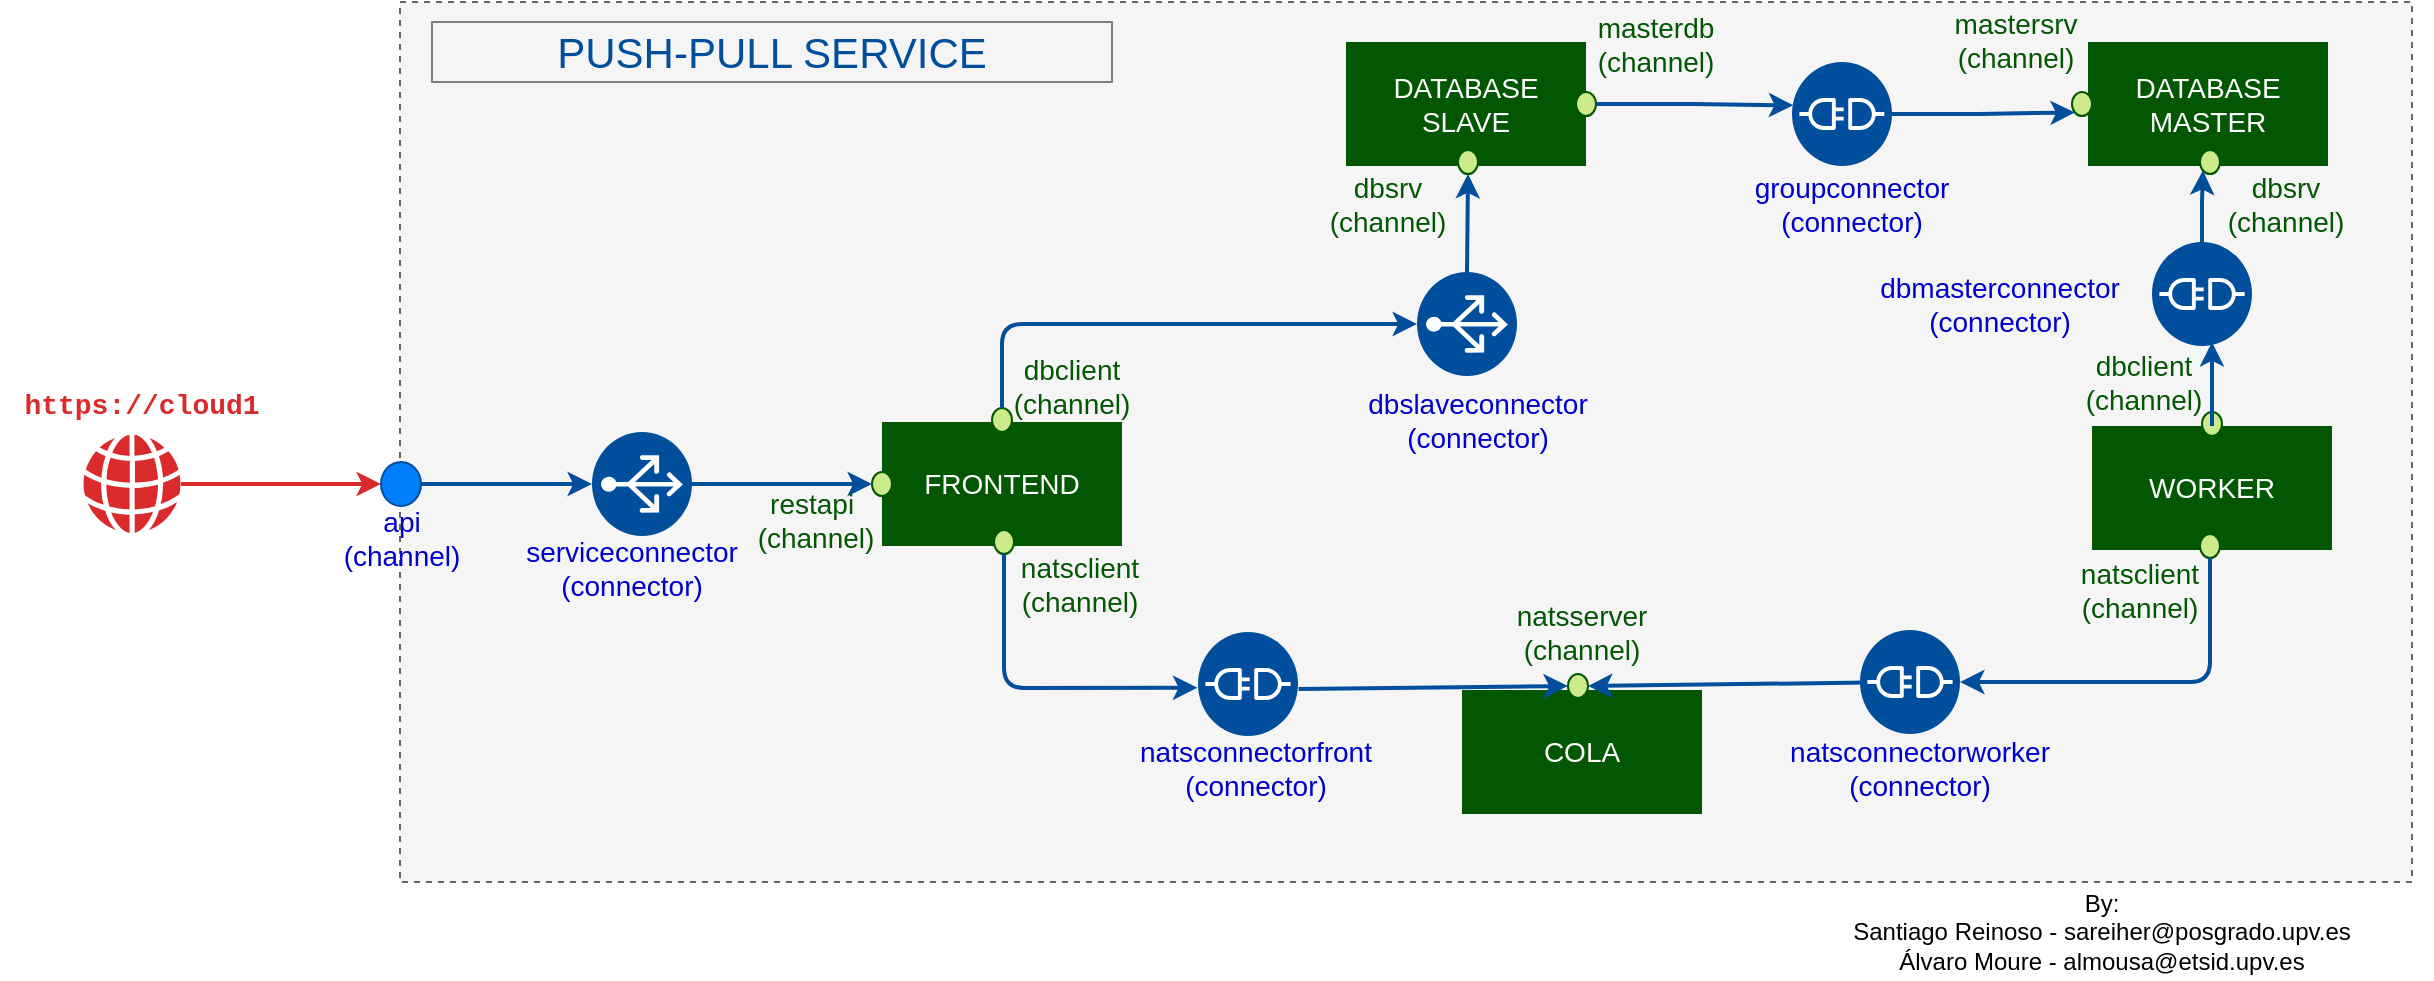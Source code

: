 <mxfile version="16.5.2" type="device"><diagram id="MQ0euR9UfSY_rMfaEaZ5" name="Página-1"><mxGraphModel dx="1358" dy="925" grid="1" gridSize="10" guides="1" tooltips="1" connect="1" arrows="1" fold="1" page="1" pageScale="1" pageWidth="1169" pageHeight="827" math="0" shadow="0"><root><mxCell id="0"/><mxCell id="1" parent="0"/><mxCell id="it6DbPsqVgLSYvj5rpOy-44" value="" style="rounded=0;whiteSpace=wrap;html=1;fillColor=#f5f5f5;fontColor=#333333;strokeColor=#666666;dashed=1;" parent="1" vertex="1"><mxGeometry x="254" y="30" width="1006" height="440" as="geometry"/></mxCell><mxCell id="m1I0FSoJJwckv8HuoxaX-35" value="" style="ellipse;whiteSpace=wrap;html=1;aspect=fixed;strokeColor=#004E9C;fontColor=#FFFFFF;fillColor=#007FFF;" parent="1" vertex="1"><mxGeometry x="244.5" y="260" width="20" height="22" as="geometry"/></mxCell><mxCell id="m1I0FSoJJwckv8HuoxaX-36" value="" style="group" parent="1" vertex="1" connectable="0"><mxGeometry x="490" y="240" width="130" height="62" as="geometry"/></mxCell><mxCell id="m1I0FSoJJwckv8HuoxaX-37" value="&lt;font style=&quot;font-size: 14px&quot;&gt;FRONTEND&lt;br&gt;&lt;/font&gt;" style="rounded=0;whiteSpace=wrap;html=1;fillColor=#035703;strokeColor=none;fontColor=#FFFFFF;" parent="m1I0FSoJJwckv8HuoxaX-36" vertex="1"><mxGeometry x="5" width="120" height="62" as="geometry"/></mxCell><mxCell id="m1I0FSoJJwckv8HuoxaX-38" value="" style="ellipse;whiteSpace=wrap;html=1;aspect=fixed;fontColor=#FFFFFF;strokeColor=#035703;fillColor=#CDEB8B;" parent="m1I0FSoJJwckv8HuoxaX-36" vertex="1"><mxGeometry y="25" width="10" height="12" as="geometry"/></mxCell><mxCell id="CVhFSLJ4JHK0CXiv1-sc-11" value="" style="ellipse;whiteSpace=wrap;html=1;aspect=fixed;fontColor=#FFFFFF;strokeColor=#035703;fillColor=#CDEB8B;" parent="m1I0FSoJJwckv8HuoxaX-36" vertex="1"><mxGeometry x="61" y="54" width="10" height="12" as="geometry"/></mxCell><mxCell id="m1I0FSoJJwckv8HuoxaX-40" value="" style="group" parent="1" vertex="1" connectable="0"><mxGeometry x="350" y="245" width="50" height="52" as="geometry"/></mxCell><mxCell id="m1I0FSoJJwckv8HuoxaX-41" value="" style="ellipse;whiteSpace=wrap;html=1;aspect=fixed;fillColor=#004E9C;strokeColor=none;" parent="m1I0FSoJJwckv8HuoxaX-40" vertex="1"><mxGeometry width="50" height="52" as="geometry"/></mxCell><mxCell id="m1I0FSoJJwckv8HuoxaX-42" value="" style="aspect=fixed;pointerEvents=1;shadow=0;dashed=0;html=1;strokeColor=none;labelPosition=center;verticalLabelPosition=bottom;verticalAlign=top;align=center;shape=mxgraph.azure.load_balancer_generic;fillColor=#FFFFFF;rotation=-90;" parent="m1I0FSoJJwckv8HuoxaX-40" vertex="1"><mxGeometry x="10.611" y="5.556" width="28.778" height="40.889" as="geometry"/></mxCell><mxCell id="m1I0FSoJJwckv8HuoxaX-43" value="" style="endArrow=classic;html=1;fontColor=#FFFFFF;strokeColor=#004E9C;strokeWidth=2;exitX=1;exitY=0.5;exitDx=0;exitDy=0;entryX=0;entryY=0.5;entryDx=0;entryDy=0;" parent="1" source="m1I0FSoJJwckv8HuoxaX-35" target="m1I0FSoJJwckv8HuoxaX-41" edge="1"><mxGeometry width="50" height="50" relative="1" as="geometry"><mxPoint x="293.5" y="640" as="sourcePoint"/><mxPoint x="383.5" y="640" as="targetPoint"/></mxGeometry></mxCell><mxCell id="m1I0FSoJJwckv8HuoxaX-44" value="" style="endArrow=classic;html=1;fontColor=#FFFFFF;strokeColor=#004E9C;strokeWidth=2;exitX=1;exitY=0.5;exitDx=0;exitDy=0;entryX=0;entryY=0.5;entryDx=0;entryDy=0;" parent="1" source="m1I0FSoJJwckv8HuoxaX-41" target="m1I0FSoJJwckv8HuoxaX-38" edge="1"><mxGeometry width="50" height="50" relative="1" as="geometry"><mxPoint x="262.5" y="280" as="sourcePoint"/><mxPoint x="332.5" y="280" as="targetPoint"/></mxGeometry></mxCell><mxCell id="m1I0FSoJJwckv8HuoxaX-45" value="&lt;font style=&quot;font-size: 14px&quot;&gt;restapi&amp;nbsp;&lt;br&gt;(channel)&lt;br&gt;&lt;/font&gt;" style="text;html=1;strokeColor=none;fillColor=none;align=center;verticalAlign=middle;whiteSpace=wrap;rounded=0;fontSize=14;fontColor=#035703;" parent="1" vertex="1"><mxGeometry x="434" y="278" width="56" height="22" as="geometry"/></mxCell><mxCell id="m1I0FSoJJwckv8HuoxaX-59" value="&lt;font style=&quot;font-size: 14px&quot;&gt;&lt;font style=&quot;font-size: 14px&quot;&gt;api&lt;br&gt;&lt;/font&gt;(channel)&lt;br style=&quot;font-size: 14px&quot;&gt;&lt;/font&gt;" style="text;html=1;strokeColor=none;fillColor=none;align=center;verticalAlign=middle;whiteSpace=wrap;rounded=0;fontSize=14;fontColor=#0000CC;" parent="1" vertex="1"><mxGeometry x="234.5" y="286.5" width="40" height="22" as="geometry"/></mxCell><mxCell id="ysPl8cTqWRdODEYO2fgO-120" value="" style="endArrow=classic;html=1;entryX=0;entryY=0.5;entryDx=0;entryDy=0;strokeWidth=2;rounded=1;strokeColor=#D92B2B;" parent="1" source="ysPl8cTqWRdODEYO2fgO-121" target="m1I0FSoJJwckv8HuoxaX-35" edge="1"><mxGeometry width="50" height="50" relative="1" as="geometry"><mxPoint x="203.5" y="790" as="sourcePoint"/><mxPoint x="313.5" y="540" as="targetPoint"/></mxGeometry></mxCell><mxCell id="ysPl8cTqWRdODEYO2fgO-121" value="" style="pointerEvents=1;shadow=0;dashed=0;html=1;strokeColor=none;labelPosition=center;verticalLabelPosition=bottom;verticalAlign=top;outlineConnect=0;align=center;shape=mxgraph.office.concepts.globe_internet;fillColor=#D92B2B;" parent="1" vertex="1"><mxGeometry x="95.5" y="246.5" width="49" height="49" as="geometry"/></mxCell><mxCell id="m1I0FSoJJwckv8HuoxaX-32" value="&lt;font color=&quot;#d92b2b&quot; face=&quot;Courier New&quot; style=&quot;font-size: 14px&quot;&gt;&lt;b style=&quot;font-size: 14px&quot;&gt;https://cloud1&lt;br&gt;&lt;/b&gt;&lt;/font&gt;" style="text;html=1;strokeColor=none;fillColor=none;align=center;verticalAlign=middle;whiteSpace=wrap;rounded=0;fontColor=#FFFFFF;fontSize=14;" parent="1" vertex="1"><mxGeometry x="54.5" y="220" width="140" height="22" as="geometry"/></mxCell><mxCell id="RAqbqAPZpjjaH81JNqXH-1" value="&lt;font style=&quot;font-size: 14px&quot;&gt;serviceconnector&lt;br&gt;(connector)&lt;br style=&quot;font-size: 14px&quot;&gt;&lt;/font&gt;" style="text;html=1;strokeColor=none;fillColor=none;align=center;verticalAlign=middle;whiteSpace=wrap;rounded=0;fontSize=14;fontColor=#0000CC;" parent="1" vertex="1"><mxGeometry x="350" y="302" width="40" height="22" as="geometry"/></mxCell><mxCell id="2IimvF8qheaG7CD15ACy-1" value="&lt;font color=&quot;#004e9c&quot;&gt;&lt;span style=&quot;font-size: 21px&quot;&gt;PUSH-PULL SERVICE&lt;/span&gt;&lt;/font&gt;" style="text;html=1;strokeColor=#808080;fillColor=none;align=center;verticalAlign=middle;whiteSpace=wrap;rounded=0;" parent="1" vertex="1"><mxGeometry x="270" y="40" width="340" height="30" as="geometry"/></mxCell><mxCell id="CVhFSLJ4JHK0CXiv1-sc-1" value="" style="group" parent="1" vertex="1" connectable="0"><mxGeometry x="780" y="383" width="130" height="62" as="geometry"/></mxCell><mxCell id="CVhFSLJ4JHK0CXiv1-sc-2" value="&lt;font style=&quot;font-size: 14px&quot;&gt;COLA&lt;br&gt;&lt;/font&gt;" style="rounded=0;whiteSpace=wrap;html=1;fillColor=#035703;strokeColor=none;fontColor=#FFFFFF;" parent="CVhFSLJ4JHK0CXiv1-sc-1" vertex="1"><mxGeometry x="5" y="-9" width="120" height="62" as="geometry"/></mxCell><mxCell id="CVhFSLJ4JHK0CXiv1-sc-3" value="" style="ellipse;whiteSpace=wrap;html=1;aspect=fixed;fontColor=#FFFFFF;strokeColor=#035703;fillColor=#CDEB8B;" parent="CVhFSLJ4JHK0CXiv1-sc-1" vertex="1"><mxGeometry x="58" y="-17" width="10" height="12" as="geometry"/></mxCell><mxCell id="CVhFSLJ4JHK0CXiv1-sc-7" value="" style="endArrow=classic;html=1;fontColor=#FFFFFF;strokeColor=#004E9C;strokeWidth=2;exitX=0.5;exitY=1;exitDx=0;exitDy=0;entryX=-0.006;entryY=0.535;entryDx=0;entryDy=0;entryPerimeter=0;" parent="1" source="CVhFSLJ4JHK0CXiv1-sc-11" target="it6DbPsqVgLSYvj5rpOy-12" edge="1"><mxGeometry width="50" height="50" relative="1" as="geometry"><mxPoint x="628" y="450" as="sourcePoint"/><mxPoint x="720" y="271" as="targetPoint"/><Array as="points"><mxPoint x="556" y="373"/></Array></mxGeometry></mxCell><mxCell id="CVhFSLJ4JHK0CXiv1-sc-8" value="" style="endArrow=classic;html=1;fontColor=#FFFFFF;strokeColor=#004E9C;strokeWidth=2;exitX=1.006;exitY=0.548;exitDx=0;exitDy=0;exitPerimeter=0;entryX=0;entryY=0.5;entryDx=0;entryDy=0;" parent="1" source="it6DbPsqVgLSYvj5rpOy-12" target="CVhFSLJ4JHK0CXiv1-sc-3" edge="1"><mxGeometry width="50" height="50" relative="1" as="geometry"><mxPoint x="780" y="273" as="sourcePoint"/><mxPoint x="880" y="373" as="targetPoint"/></mxGeometry></mxCell><mxCell id="CVhFSLJ4JHK0CXiv1-sc-9" value="&lt;font style=&quot;font-size: 14px&quot;&gt;natsserver&lt;br&gt;(channel)&lt;br&gt;&lt;/font&gt;" style="text;html=1;strokeColor=none;fillColor=none;align=center;verticalAlign=middle;whiteSpace=wrap;rounded=0;fontSize=14;fontColor=#035703;" parent="1" vertex="1"><mxGeometry x="817" y="334" width="56" height="22" as="geometry"/></mxCell><mxCell id="CVhFSLJ4JHK0CXiv1-sc-10" value="&lt;font style=&quot;font-size: 14px&quot;&gt;natsconnectorfront&lt;br&gt;(connector)&lt;br style=&quot;font-size: 14px&quot;&gt;&lt;/font&gt;" style="text;html=1;strokeColor=none;fillColor=none;align=center;verticalAlign=middle;whiteSpace=wrap;rounded=0;fontSize=14;fontColor=#0000CC;" parent="1" vertex="1"><mxGeometry x="662" y="402" width="40" height="22" as="geometry"/></mxCell><mxCell id="CVhFSLJ4JHK0CXiv1-sc-12" value="&lt;font style=&quot;font-size: 14px&quot;&gt;natsclient&lt;br&gt;(channel)&lt;br&gt;&lt;/font&gt;" style="text;html=1;strokeColor=none;fillColor=none;align=center;verticalAlign=middle;whiteSpace=wrap;rounded=0;fontSize=14;fontColor=#035703;" parent="1" vertex="1"><mxGeometry x="566" y="310" width="56" height="22" as="geometry"/></mxCell><mxCell id="BQwHUEOmLwNRJO7mUzcN-18" value="" style="endArrow=classic;html=1;fontColor=#FFFFFF;strokeColor=#004E9C;strokeWidth=2;entryX=1;entryY=0.5;entryDx=0;entryDy=0;" parent="1" source="it6DbPsqVgLSYvj5rpOy-21" target="CVhFSLJ4JHK0CXiv1-sc-3" edge="1"><mxGeometry width="50" height="50" relative="1" as="geometry"><mxPoint x="1000" y="260" as="sourcePoint"/><mxPoint x="960.0" y="209" as="targetPoint"/></mxGeometry></mxCell><mxCell id="it6DbPsqVgLSYvj5rpOy-5" value="" style="group" parent="1" vertex="1" connectable="0"><mxGeometry x="1100" y="242" width="125" height="62" as="geometry"/></mxCell><mxCell id="BQwHUEOmLwNRJO7mUzcN-2" value="&lt;font style=&quot;font-size: 14px&quot;&gt;WORKER&lt;br&gt;&lt;/font&gt;" style="rounded=0;whiteSpace=wrap;html=1;fillColor=#035703;strokeColor=none;fontColor=#FFFFFF;" parent="it6DbPsqVgLSYvj5rpOy-5" vertex="1"><mxGeometry width="120" height="62" as="geometry"/></mxCell><mxCell id="BQwHUEOmLwNRJO7mUzcN-3" value="" style="ellipse;whiteSpace=wrap;html=1;aspect=fixed;fontColor=#FFFFFF;strokeColor=#035703;fillColor=#CDEB8B;" parent="it6DbPsqVgLSYvj5rpOy-5" vertex="1"><mxGeometry x="55" y="-7" width="10" height="12" as="geometry"/></mxCell><mxCell id="BQwHUEOmLwNRJO7mUzcN-14" value="" style="ellipse;whiteSpace=wrap;html=1;aspect=fixed;fontColor=#FFFFFF;strokeColor=#035703;fillColor=#CDEB8B;" parent="it6DbPsqVgLSYvj5rpOy-5" vertex="1"><mxGeometry x="54" y="54" width="10" height="12" as="geometry"/></mxCell><mxCell id="it6DbPsqVgLSYvj5rpOy-11" value="" style="group" parent="1" vertex="1" connectable="0"><mxGeometry x="653" y="345" width="50" height="52" as="geometry"/></mxCell><mxCell id="it6DbPsqVgLSYvj5rpOy-12" value="" style="ellipse;whiteSpace=wrap;html=1;aspect=fixed;fillColor=#004E9C;strokeColor=none;" parent="it6DbPsqVgLSYvj5rpOy-11" vertex="1"><mxGeometry width="50" height="52" as="geometry"/></mxCell><mxCell id="it6DbPsqVgLSYvj5rpOy-10" value="" style="sketch=0;outlineConnect=0;fontColor=#232F3E;gradientColor=none;fillColor=#FFFFFF;strokeColor=none;dashed=0;verticalLabelPosition=bottom;verticalAlign=top;align=center;html=1;fontSize=12;fontStyle=0;aspect=fixed;pointerEvents=1;shape=mxgraph.aws4.connector;" parent="it6DbPsqVgLSYvj5rpOy-11" vertex="1"><mxGeometry x="3.59" y="18.04" width="42.82" height="15.92" as="geometry"/></mxCell><mxCell id="it6DbPsqVgLSYvj5rpOy-19" value="" style="group" parent="1" vertex="1" connectable="0"><mxGeometry x="984" y="344" width="50" height="52" as="geometry"/></mxCell><mxCell id="it6DbPsqVgLSYvj5rpOy-20" value="" style="ellipse;whiteSpace=wrap;html=1;aspect=fixed;fillColor=#004E9C;strokeColor=none;" parent="it6DbPsqVgLSYvj5rpOy-19" vertex="1"><mxGeometry width="50" height="52" as="geometry"/></mxCell><mxCell id="it6DbPsqVgLSYvj5rpOy-21" value="" style="sketch=0;outlineConnect=0;fontColor=#232F3E;gradientColor=none;fillColor=#FFFFFF;strokeColor=none;dashed=0;verticalLabelPosition=bottom;verticalAlign=top;align=center;html=1;fontSize=12;fontStyle=0;aspect=fixed;pointerEvents=1;shape=mxgraph.aws4.connector;" parent="it6DbPsqVgLSYvj5rpOy-19" vertex="1"><mxGeometry x="3.59" y="18.04" width="42.82" height="15.92" as="geometry"/></mxCell><mxCell id="it6DbPsqVgLSYvj5rpOy-25" value="&lt;font style=&quot;font-size: 14px&quot;&gt;natsconnectorworker&lt;br&gt;(connector)&lt;br style=&quot;font-size: 14px&quot;&gt;&lt;/font&gt;" style="text;html=1;strokeColor=none;fillColor=none;align=center;verticalAlign=middle;whiteSpace=wrap;rounded=0;fontSize=14;fontColor=#0000CC;" parent="1" vertex="1"><mxGeometry x="994" y="402" width="40" height="22" as="geometry"/></mxCell><mxCell id="it6DbPsqVgLSYvj5rpOy-26" value="" style="endArrow=classic;html=1;fontColor=#FFFFFF;strokeColor=#004E9C;strokeWidth=2;entryX=1;entryY=0.5;entryDx=0;entryDy=0;exitX=0.5;exitY=1;exitDx=0;exitDy=0;" parent="1" source="BQwHUEOmLwNRJO7mUzcN-14" target="it6DbPsqVgLSYvj5rpOy-20" edge="1"><mxGeometry width="50" height="50" relative="1" as="geometry"><mxPoint x="1229.708" y="367.09" as="sourcePoint"/><mxPoint x="1090.0" y="374.9" as="targetPoint"/><Array as="points"><mxPoint x="1159" y="370"/></Array></mxGeometry></mxCell><mxCell id="it6DbPsqVgLSYvj5rpOy-27" value="&lt;font style=&quot;font-size: 14px&quot;&gt;natsclient&lt;br&gt;(channel)&lt;br&gt;&lt;/font&gt;" style="text;html=1;strokeColor=none;fillColor=none;align=center;verticalAlign=middle;whiteSpace=wrap;rounded=0;fontSize=14;fontColor=#035703;" parent="1" vertex="1"><mxGeometry x="1096" y="313" width="56" height="22" as="geometry"/></mxCell><mxCell id="it6DbPsqVgLSYvj5rpOy-28" value="" style="group" parent="1" vertex="1" connectable="0"><mxGeometry x="727" y="50" width="125" height="62" as="geometry"/></mxCell><mxCell id="it6DbPsqVgLSYvj5rpOy-29" value="&lt;font style=&quot;font-size: 14px&quot;&gt;DATABASE&lt;br&gt;SLAVE&lt;br&gt;&lt;/font&gt;" style="rounded=0;whiteSpace=wrap;html=1;fillColor=#035703;strokeColor=none;fontColor=#FFFFFF;" parent="it6DbPsqVgLSYvj5rpOy-28" vertex="1"><mxGeometry width="120" height="62" as="geometry"/></mxCell><mxCell id="it6DbPsqVgLSYvj5rpOy-30" value="" style="ellipse;whiteSpace=wrap;html=1;aspect=fixed;fontColor=#FFFFFF;strokeColor=#035703;fillColor=#CDEB8B;" parent="it6DbPsqVgLSYvj5rpOy-28" vertex="1"><mxGeometry x="56" y="54" width="10" height="12" as="geometry"/></mxCell><mxCell id="Yn5QOreX8rXMvujQJ4bF-10" value="" style="ellipse;whiteSpace=wrap;html=1;aspect=fixed;fontColor=#FFFFFF;strokeColor=#035703;fillColor=#CDEB8B;" vertex="1" parent="it6DbPsqVgLSYvj5rpOy-28"><mxGeometry x="115" y="25" width="10" height="12" as="geometry"/></mxCell><mxCell id="it6DbPsqVgLSYvj5rpOy-32" value="" style="ellipse;whiteSpace=wrap;html=1;aspect=fixed;fontColor=#FFFFFF;strokeColor=#035703;fillColor=#CDEB8B;" parent="1" vertex="1"><mxGeometry x="550" y="233" width="10" height="12" as="geometry"/></mxCell><mxCell id="it6DbPsqVgLSYvj5rpOy-34" value="" style="group" parent="1" vertex="1" connectable="0"><mxGeometry x="762.5" y="170" width="50" height="52" as="geometry"/></mxCell><mxCell id="it6DbPsqVgLSYvj5rpOy-35" value="" style="ellipse;whiteSpace=wrap;html=1;aspect=fixed;fillColor=#004E9C;strokeColor=none;" parent="it6DbPsqVgLSYvj5rpOy-34" vertex="1"><mxGeometry y="-5" width="50" height="52" as="geometry"/></mxCell><mxCell id="it6DbPsqVgLSYvj5rpOy-36" value="" style="aspect=fixed;pointerEvents=1;shadow=0;dashed=0;html=1;strokeColor=none;labelPosition=center;verticalLabelPosition=bottom;verticalAlign=top;align=center;shape=mxgraph.azure.load_balancer_generic;fillColor=#FFFFFF;rotation=-90;" parent="it6DbPsqVgLSYvj5rpOy-34" vertex="1"><mxGeometry x="10.611" y="0.556" width="28.778" height="40.889" as="geometry"/></mxCell><mxCell id="it6DbPsqVgLSYvj5rpOy-37" value="" style="endArrow=classic;html=1;fontColor=#FFFFFF;strokeColor=#004E9C;strokeWidth=2;exitX=0.5;exitY=0;exitDx=0;exitDy=0;entryX=0;entryY=0.5;entryDx=0;entryDy=0;" parent="1" source="it6DbPsqVgLSYvj5rpOy-32" target="it6DbPsqVgLSYvj5rpOy-35" edge="1"><mxGeometry width="50" height="50" relative="1" as="geometry"><mxPoint x="585" y="200" as="sourcePoint"/><mxPoint x="675" y="200" as="targetPoint"/><Array as="points"><mxPoint x="555" y="191"/></Array></mxGeometry></mxCell><mxCell id="it6DbPsqVgLSYvj5rpOy-39" value="&lt;font style=&quot;font-size: 14px&quot;&gt;dbslaveconnector&lt;br&gt;(connector)&lt;br style=&quot;font-size: 14px&quot;&gt;&lt;/font&gt;" style="text;html=1;strokeColor=none;fillColor=none;align=center;verticalAlign=middle;whiteSpace=wrap;rounded=0;fontSize=14;fontColor=#0000CC;" parent="1" vertex="1"><mxGeometry x="772.5" y="228" width="40" height="22" as="geometry"/></mxCell><mxCell id="it6DbPsqVgLSYvj5rpOy-40" value="&lt;font style=&quot;font-size: 14px&quot;&gt;dbclient&lt;br&gt;(channel)&lt;br&gt;&lt;/font&gt;" style="text;html=1;strokeColor=none;fillColor=none;align=center;verticalAlign=middle;whiteSpace=wrap;rounded=0;fontSize=14;fontColor=#035703;" parent="1" vertex="1"><mxGeometry x="1098" y="209" width="56" height="22" as="geometry"/></mxCell><mxCell id="it6DbPsqVgLSYvj5rpOy-41" value="&lt;font style=&quot;font-size: 14px&quot;&gt;dbclient&lt;br&gt;(channel)&lt;br&gt;&lt;/font&gt;" style="text;html=1;strokeColor=none;fillColor=none;align=center;verticalAlign=middle;whiteSpace=wrap;rounded=0;fontSize=14;fontColor=#035703;" parent="1" vertex="1"><mxGeometry x="562" y="211" width="56" height="22" as="geometry"/></mxCell><mxCell id="it6DbPsqVgLSYvj5rpOy-42" value="" style="endArrow=classic;html=1;fontColor=#FFFFFF;strokeColor=#004E9C;strokeWidth=2;exitX=0.5;exitY=0;exitDx=0;exitDy=0;entryX=0.5;entryY=1;entryDx=0;entryDy=0;" parent="1" source="it6DbPsqVgLSYvj5rpOy-35" target="it6DbPsqVgLSYvj5rpOy-30" edge="1"><mxGeometry width="50" height="50" relative="1" as="geometry"><mxPoint x="777.5" y="140" as="sourcePoint"/><mxPoint x="867.5" y="140" as="targetPoint"/></mxGeometry></mxCell><mxCell id="it6DbPsqVgLSYvj5rpOy-43" value="&lt;font style=&quot;font-size: 14px&quot;&gt;dbsrv&lt;br&gt;(channel)&lt;br&gt;&lt;/font&gt;" style="text;html=1;strokeColor=none;fillColor=none;align=center;verticalAlign=middle;whiteSpace=wrap;rounded=0;fontSize=14;fontColor=#035703;" parent="1" vertex="1"><mxGeometry x="720" y="120" width="56" height="22" as="geometry"/></mxCell><mxCell id="it6DbPsqVgLSYvj5rpOy-45" value="By:&lt;br style=&quot;font-size: 12px&quot;&gt;Santiago Reinoso - sareiher@posgrado.upv.es&lt;br&gt;Álvaro Moure - almousa@etsid.upv.es" style="text;html=1;strokeColor=none;fillColor=none;align=center;verticalAlign=middle;whiteSpace=wrap;rounded=0;dashed=1;fontSize=12;" parent="1" vertex="1"><mxGeometry x="940" y="480" width="330" height="30" as="geometry"/></mxCell><mxCell id="it6DbPsqVgLSYvj5rpOy-46" style="edgeStyle=orthogonalEdgeStyle;rounded=0;orthogonalLoop=1;jettySize=auto;html=1;exitX=0.5;exitY=1;exitDx=0;exitDy=0;fontSize=12;" parent="1" source="it6DbPsqVgLSYvj5rpOy-45" target="it6DbPsqVgLSYvj5rpOy-45" edge="1"><mxGeometry relative="1" as="geometry"/></mxCell><mxCell id="Yn5QOreX8rXMvujQJ4bF-2" value="" style="group" vertex="1" connectable="0" parent="1"><mxGeometry x="1098" y="50" width="125" height="62" as="geometry"/></mxCell><mxCell id="Yn5QOreX8rXMvujQJ4bF-3" value="&lt;font style=&quot;font-size: 14px&quot;&gt;DATABASE&lt;br&gt;MASTER&lt;br&gt;&lt;/font&gt;" style="rounded=0;whiteSpace=wrap;html=1;fillColor=#035703;strokeColor=none;fontColor=#FFFFFF;" vertex="1" parent="Yn5QOreX8rXMvujQJ4bF-2"><mxGeometry width="120" height="62" as="geometry"/></mxCell><mxCell id="Yn5QOreX8rXMvujQJ4bF-4" value="" style="ellipse;whiteSpace=wrap;html=1;aspect=fixed;fontColor=#FFFFFF;strokeColor=#035703;fillColor=#CDEB8B;" vertex="1" parent="Yn5QOreX8rXMvujQJ4bF-2"><mxGeometry x="56" y="54" width="10" height="12" as="geometry"/></mxCell><mxCell id="Yn5QOreX8rXMvujQJ4bF-7" value="" style="group" vertex="1" connectable="0" parent="1"><mxGeometry x="950" y="60" width="50" height="52" as="geometry"/></mxCell><mxCell id="Yn5QOreX8rXMvujQJ4bF-8" value="" style="ellipse;whiteSpace=wrap;html=1;aspect=fixed;fillColor=#004E9C;strokeColor=none;" vertex="1" parent="Yn5QOreX8rXMvujQJ4bF-7"><mxGeometry width="50" height="52" as="geometry"/></mxCell><mxCell id="Yn5QOreX8rXMvujQJ4bF-9" value="" style="sketch=0;outlineConnect=0;fontColor=#232F3E;gradientColor=none;fillColor=#FFFFFF;strokeColor=none;dashed=0;verticalLabelPosition=bottom;verticalAlign=top;align=center;html=1;fontSize=12;fontStyle=0;aspect=fixed;pointerEvents=1;shape=mxgraph.aws4.connector;" vertex="1" parent="Yn5QOreX8rXMvujQJ4bF-7"><mxGeometry x="3.59" y="18.04" width="42.82" height="15.92" as="geometry"/></mxCell><mxCell id="Yn5QOreX8rXMvujQJ4bF-15" value="" style="ellipse;whiteSpace=wrap;html=1;aspect=fixed;fontColor=#FFFFFF;strokeColor=#035703;fillColor=#CDEB8B;" vertex="1" parent="1"><mxGeometry x="1090" y="75" width="10" height="12" as="geometry"/></mxCell><mxCell id="Yn5QOreX8rXMvujQJ4bF-16" value="&lt;font style=&quot;font-size: 14px&quot;&gt;dbsrv&lt;br&gt;(channel)&lt;br&gt;&lt;/font&gt;" style="text;html=1;strokeColor=none;fillColor=none;align=center;verticalAlign=middle;whiteSpace=wrap;rounded=0;fontSize=14;fontColor=#035703;" vertex="1" parent="1"><mxGeometry x="1169" y="120" width="56" height="22" as="geometry"/></mxCell><mxCell id="Yn5QOreX8rXMvujQJ4bF-17" value="&lt;font style=&quot;font-size: 14px&quot;&gt;masterdb&lt;br&gt;(channel)&lt;br&gt;&lt;/font&gt;" style="text;html=1;strokeColor=none;fillColor=none;align=center;verticalAlign=middle;whiteSpace=wrap;rounded=0;fontSize=14;fontColor=#035703;" vertex="1" parent="1"><mxGeometry x="854" y="40" width="56" height="22" as="geometry"/></mxCell><mxCell id="Yn5QOreX8rXMvujQJ4bF-18" value="&lt;font style=&quot;font-size: 14px&quot;&gt;mastersrv&lt;br&gt;(channel)&lt;br&gt;&lt;/font&gt;" style="text;html=1;strokeColor=none;fillColor=none;align=center;verticalAlign=middle;whiteSpace=wrap;rounded=0;fontSize=14;fontColor=#035703;" vertex="1" parent="1"><mxGeometry x="1034" y="38" width="56" height="22" as="geometry"/></mxCell><mxCell id="Yn5QOreX8rXMvujQJ4bF-20" style="edgeStyle=orthogonalEdgeStyle;rounded=0;orthogonalLoop=1;jettySize=auto;html=1;entryX=0.013;entryY=0.417;entryDx=0;entryDy=0;entryPerimeter=0;strokeColor=#004E9C;strokeWidth=2;" edge="1" parent="1" source="Yn5QOreX8rXMvujQJ4bF-10" target="Yn5QOreX8rXMvujQJ4bF-8"><mxGeometry relative="1" as="geometry"/></mxCell><mxCell id="Yn5QOreX8rXMvujQJ4bF-21" style="edgeStyle=orthogonalEdgeStyle;rounded=0;orthogonalLoop=1;jettySize=auto;html=1;entryX=0;entryY=1;entryDx=0;entryDy=0;strokeColor=#004E9C;strokeWidth=2;" edge="1" parent="1" source="Yn5QOreX8rXMvujQJ4bF-9" target="Yn5QOreX8rXMvujQJ4bF-15"><mxGeometry relative="1" as="geometry"/></mxCell><mxCell id="Yn5QOreX8rXMvujQJ4bF-22" value="" style="group" vertex="1" connectable="0" parent="1"><mxGeometry x="1130" y="150" width="50" height="52" as="geometry"/></mxCell><mxCell id="Yn5QOreX8rXMvujQJ4bF-23" value="" style="ellipse;whiteSpace=wrap;html=1;aspect=fixed;fillColor=#004E9C;strokeColor=none;" vertex="1" parent="Yn5QOreX8rXMvujQJ4bF-22"><mxGeometry width="50" height="52" as="geometry"/></mxCell><mxCell id="Yn5QOreX8rXMvujQJ4bF-24" value="" style="sketch=0;outlineConnect=0;fontColor=#232F3E;gradientColor=none;fillColor=#FFFFFF;strokeColor=none;dashed=0;verticalLabelPosition=bottom;verticalAlign=top;align=center;html=1;fontSize=12;fontStyle=0;aspect=fixed;pointerEvents=1;shape=mxgraph.aws4.connector;" vertex="1" parent="Yn5QOreX8rXMvujQJ4bF-22"><mxGeometry x="3.59" y="18.04" width="42.82" height="15.92" as="geometry"/></mxCell><mxCell id="Yn5QOreX8rXMvujQJ4bF-25" style="edgeStyle=orthogonalEdgeStyle;rounded=0;orthogonalLoop=1;jettySize=auto;html=1;entryX=0.6;entryY=0.962;entryDx=0;entryDy=0;entryPerimeter=0;strokeColor=#004E9C;strokeWidth=2;" edge="1" parent="1" source="BQwHUEOmLwNRJO7mUzcN-2" target="Yn5QOreX8rXMvujQJ4bF-23"><mxGeometry relative="1" as="geometry"/></mxCell><mxCell id="Yn5QOreX8rXMvujQJ4bF-26" style="edgeStyle=orthogonalEdgeStyle;rounded=0;orthogonalLoop=1;jettySize=auto;html=1;entryX=0;entryY=1;entryDx=0;entryDy=0;strokeColor=#004E9C;strokeWidth=2;" edge="1" parent="1" source="Yn5QOreX8rXMvujQJ4bF-23" target="Yn5QOreX8rXMvujQJ4bF-4"><mxGeometry relative="1" as="geometry"/></mxCell><mxCell id="Yn5QOreX8rXMvujQJ4bF-27" value="&lt;font style=&quot;font-size: 14px&quot;&gt;dbmasterconnector&lt;br&gt;(connector)&lt;br style=&quot;font-size: 14px&quot;&gt;&lt;/font&gt;" style="text;html=1;strokeColor=none;fillColor=none;align=center;verticalAlign=middle;whiteSpace=wrap;rounded=0;fontSize=14;fontColor=#0000CC;" vertex="1" parent="1"><mxGeometry x="1034" y="170" width="40" height="22" as="geometry"/></mxCell><mxCell id="Yn5QOreX8rXMvujQJ4bF-28" value="&lt;font style=&quot;font-size: 14px&quot;&gt;groupconnector&lt;br&gt;(connector)&lt;br style=&quot;font-size: 14px&quot;&gt;&lt;/font&gt;" style="text;html=1;strokeColor=none;fillColor=none;align=center;verticalAlign=middle;whiteSpace=wrap;rounded=0;fontSize=14;fontColor=#0000CC;" vertex="1" parent="1"><mxGeometry x="960" y="120" width="40" height="22" as="geometry"/></mxCell></root></mxGraphModel></diagram></mxfile>